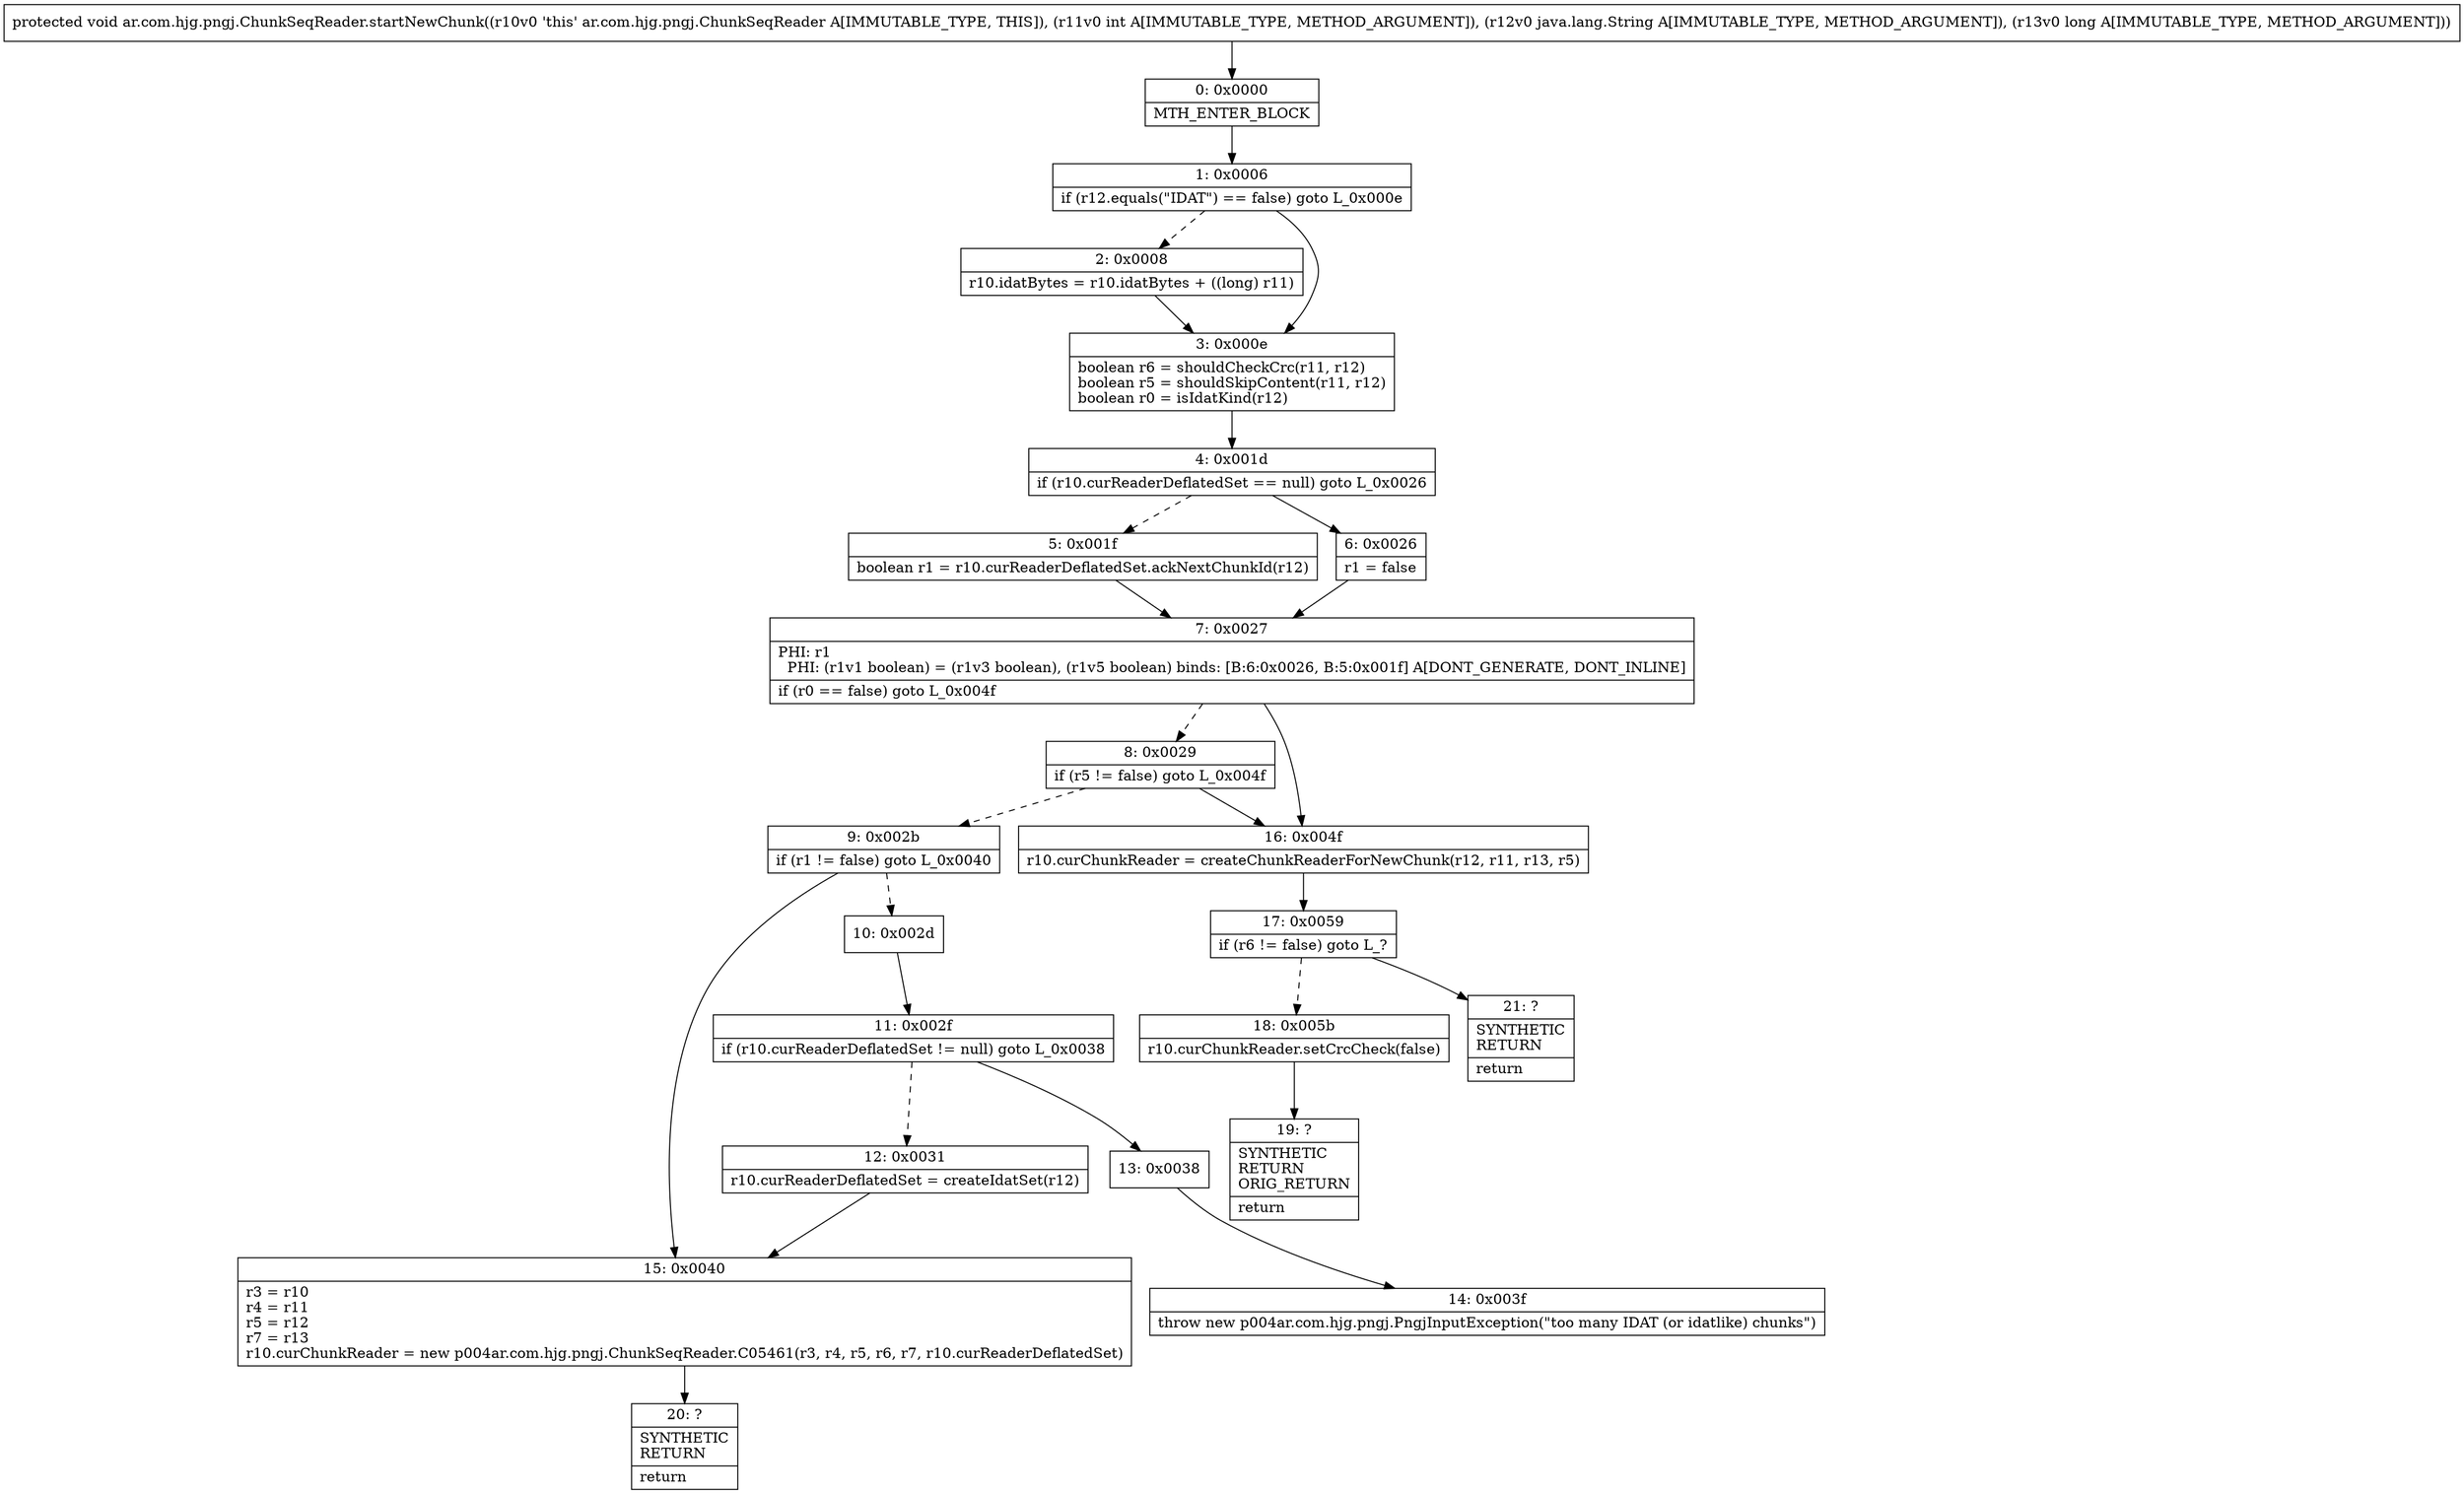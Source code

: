 digraph "CFG forar.com.hjg.pngj.ChunkSeqReader.startNewChunk(ILjava\/lang\/String;J)V" {
Node_0 [shape=record,label="{0\:\ 0x0000|MTH_ENTER_BLOCK\l}"];
Node_1 [shape=record,label="{1\:\ 0x0006|if (r12.equals(\"IDAT\") == false) goto L_0x000e\l}"];
Node_2 [shape=record,label="{2\:\ 0x0008|r10.idatBytes = r10.idatBytes + ((long) r11)\l}"];
Node_3 [shape=record,label="{3\:\ 0x000e|boolean r6 = shouldCheckCrc(r11, r12)\lboolean r5 = shouldSkipContent(r11, r12)\lboolean r0 = isIdatKind(r12)\l}"];
Node_4 [shape=record,label="{4\:\ 0x001d|if (r10.curReaderDeflatedSet == null) goto L_0x0026\l}"];
Node_5 [shape=record,label="{5\:\ 0x001f|boolean r1 = r10.curReaderDeflatedSet.ackNextChunkId(r12)\l}"];
Node_6 [shape=record,label="{6\:\ 0x0026|r1 = false\l}"];
Node_7 [shape=record,label="{7\:\ 0x0027|PHI: r1 \l  PHI: (r1v1 boolean) = (r1v3 boolean), (r1v5 boolean) binds: [B:6:0x0026, B:5:0x001f] A[DONT_GENERATE, DONT_INLINE]\l|if (r0 == false) goto L_0x004f\l}"];
Node_8 [shape=record,label="{8\:\ 0x0029|if (r5 != false) goto L_0x004f\l}"];
Node_9 [shape=record,label="{9\:\ 0x002b|if (r1 != false) goto L_0x0040\l}"];
Node_10 [shape=record,label="{10\:\ 0x002d}"];
Node_11 [shape=record,label="{11\:\ 0x002f|if (r10.curReaderDeflatedSet != null) goto L_0x0038\l}"];
Node_12 [shape=record,label="{12\:\ 0x0031|r10.curReaderDeflatedSet = createIdatSet(r12)\l}"];
Node_13 [shape=record,label="{13\:\ 0x0038}"];
Node_14 [shape=record,label="{14\:\ 0x003f|throw new p004ar.com.hjg.pngj.PngjInputException(\"too many IDAT (or idatlike) chunks\")\l}"];
Node_15 [shape=record,label="{15\:\ 0x0040|r3 = r10\lr4 = r11\lr5 = r12\lr7 = r13\lr10.curChunkReader = new p004ar.com.hjg.pngj.ChunkSeqReader.C05461(r3, r4, r5, r6, r7, r10.curReaderDeflatedSet)\l}"];
Node_16 [shape=record,label="{16\:\ 0x004f|r10.curChunkReader = createChunkReaderForNewChunk(r12, r11, r13, r5)\l}"];
Node_17 [shape=record,label="{17\:\ 0x0059|if (r6 != false) goto L_?\l}"];
Node_18 [shape=record,label="{18\:\ 0x005b|r10.curChunkReader.setCrcCheck(false)\l}"];
Node_19 [shape=record,label="{19\:\ ?|SYNTHETIC\lRETURN\lORIG_RETURN\l|return\l}"];
Node_20 [shape=record,label="{20\:\ ?|SYNTHETIC\lRETURN\l|return\l}"];
Node_21 [shape=record,label="{21\:\ ?|SYNTHETIC\lRETURN\l|return\l}"];
MethodNode[shape=record,label="{protected void ar.com.hjg.pngj.ChunkSeqReader.startNewChunk((r10v0 'this' ar.com.hjg.pngj.ChunkSeqReader A[IMMUTABLE_TYPE, THIS]), (r11v0 int A[IMMUTABLE_TYPE, METHOD_ARGUMENT]), (r12v0 java.lang.String A[IMMUTABLE_TYPE, METHOD_ARGUMENT]), (r13v0 long A[IMMUTABLE_TYPE, METHOD_ARGUMENT])) }"];
MethodNode -> Node_0;
Node_0 -> Node_1;
Node_1 -> Node_2[style=dashed];
Node_1 -> Node_3;
Node_2 -> Node_3;
Node_3 -> Node_4;
Node_4 -> Node_5[style=dashed];
Node_4 -> Node_6;
Node_5 -> Node_7;
Node_6 -> Node_7;
Node_7 -> Node_8[style=dashed];
Node_7 -> Node_16;
Node_8 -> Node_9[style=dashed];
Node_8 -> Node_16;
Node_9 -> Node_10[style=dashed];
Node_9 -> Node_15;
Node_10 -> Node_11;
Node_11 -> Node_12[style=dashed];
Node_11 -> Node_13;
Node_12 -> Node_15;
Node_13 -> Node_14;
Node_15 -> Node_20;
Node_16 -> Node_17;
Node_17 -> Node_18[style=dashed];
Node_17 -> Node_21;
Node_18 -> Node_19;
}

